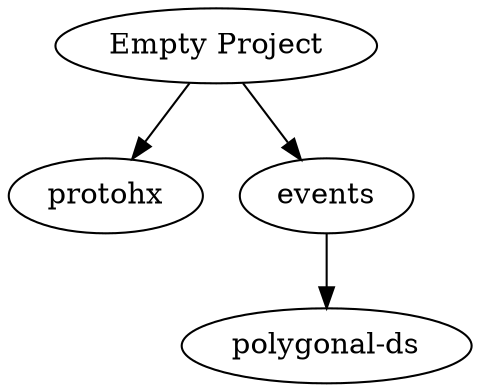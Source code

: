 digraph G {
    "Empty Project" -> "protohx";
    "Empty Project" -> "events";
    "events" -> "polygonal-ds";
}